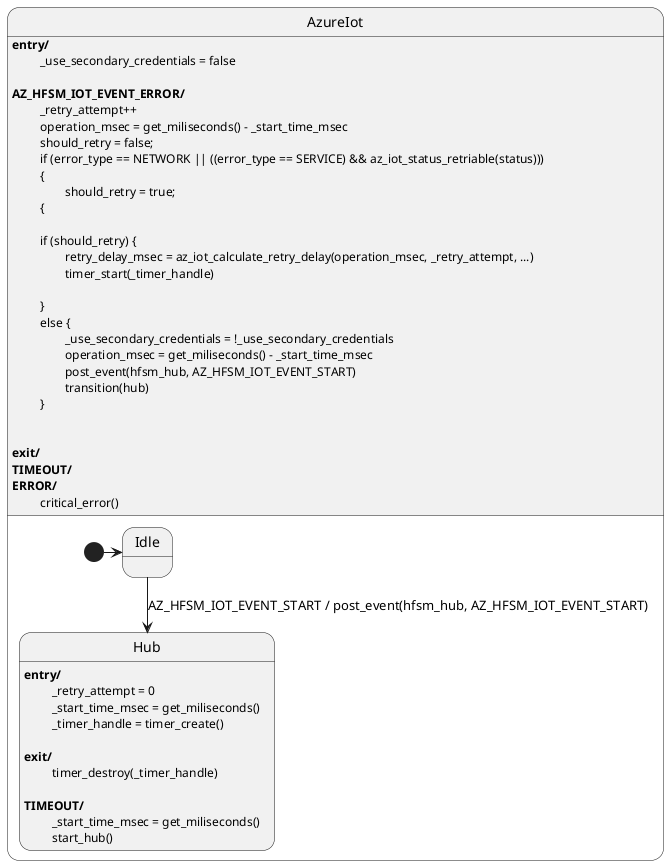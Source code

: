 @startuml Azure IoT HFSM

state AzureIot {
    state Idle
    
    state Hub
    Hub : <b>entry/</b>
    Hub : \t _retry_attempt = 0
    Hub : \t _start_time_msec = get_miliseconds()
    Hub : \t _timer_handle = timer_create()
    Hub :
    Hub : <b>exit/</b>
    Hub : \t timer_destroy(_timer_handle)
    Hub : 
    Hub : <b>TIMEOUT/</b>
    Hub : \t _start_time_msec = get_miliseconds()
    Hub : \t start_hub()
    
    [*] -> Idle
    Idle --> Hub : AZ_HFSM_IOT_EVENT_START / post_event(hfsm_hub, AZ_HFSM_IOT_EVENT_START)
}

AzureIot : <b>entry/</b> 
AzureIot : \t _use_secondary_credentials = false
AzureIot :
AzureIot : <b>AZ_HFSM_IOT_EVENT_ERROR/</b>
AzureIot : \t _retry_attempt++
AzureIot : \t operation_msec = get_miliseconds() - _start_time_msec
AzureIot : \t should_retry = false;
AzureIot : \t if (error_type == NETWORK || ((error_type == SERVICE) && az_iot_status_retriable(status)))
AzureIot : \t {
AzureIot : \t\t should_retry = true;
AzureIot : \t {
AzureIot: 
AzureIot : \t if (should_retry) {
AzureIot : \t\t retry_delay_msec = az_iot_calculate_retry_delay(operation_msec, _retry_attempt, ...)
AzureIot : \t\t timer_start(_timer_handle)
AzureIot : \t\t
AzureIot : \t }
AzureIot : \t else {
AzureIot : \t\t _use_secondary_credentials = !_use_secondary_credentials
AzureIot:  \t\t operation_msec = get_miliseconds() - _start_time_msec
AzureIot : \t\t post_event(hfsm_hub, AZ_HFSM_IOT_EVENT_START)
AzureIot : \t\t transition(hub)
AzureIot : \t }
AzureIot :
AzureIot :
AzureIot : <b>exit/</b>
AzureIot : <b>TIMEOUT/</b>
AzureIot : <b>ERROR/</b>
AzureIot : \t critical_error()

@enduml
